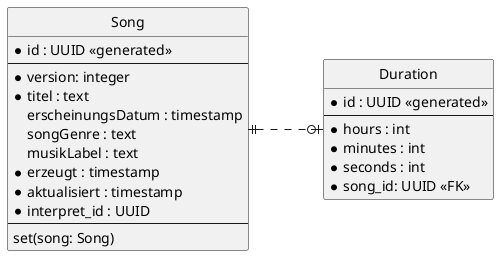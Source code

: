 @startuml ER Diagramm

skinparam nodesep 75

' hide the spot
hide circle

entity "Song" {
  * id : UUID <<generated>>
  --
  * version: integer
  * titel : text
   erscheinungsDatum : timestamp
   songGenre : text
   musikLabel : text
  * erzeugt : timestamp
  * aktualisiert : timestamp
  * interpret_id : UUID
  --
    set(song: Song)
}

entity "Duration" {
  * id : UUID <<generated>>
  --
  * hours : int
  * minutes : int
  * seconds : int
  * song_id: UUID <<FK>>
}

Song ||.right.o| Duration

@enduml
